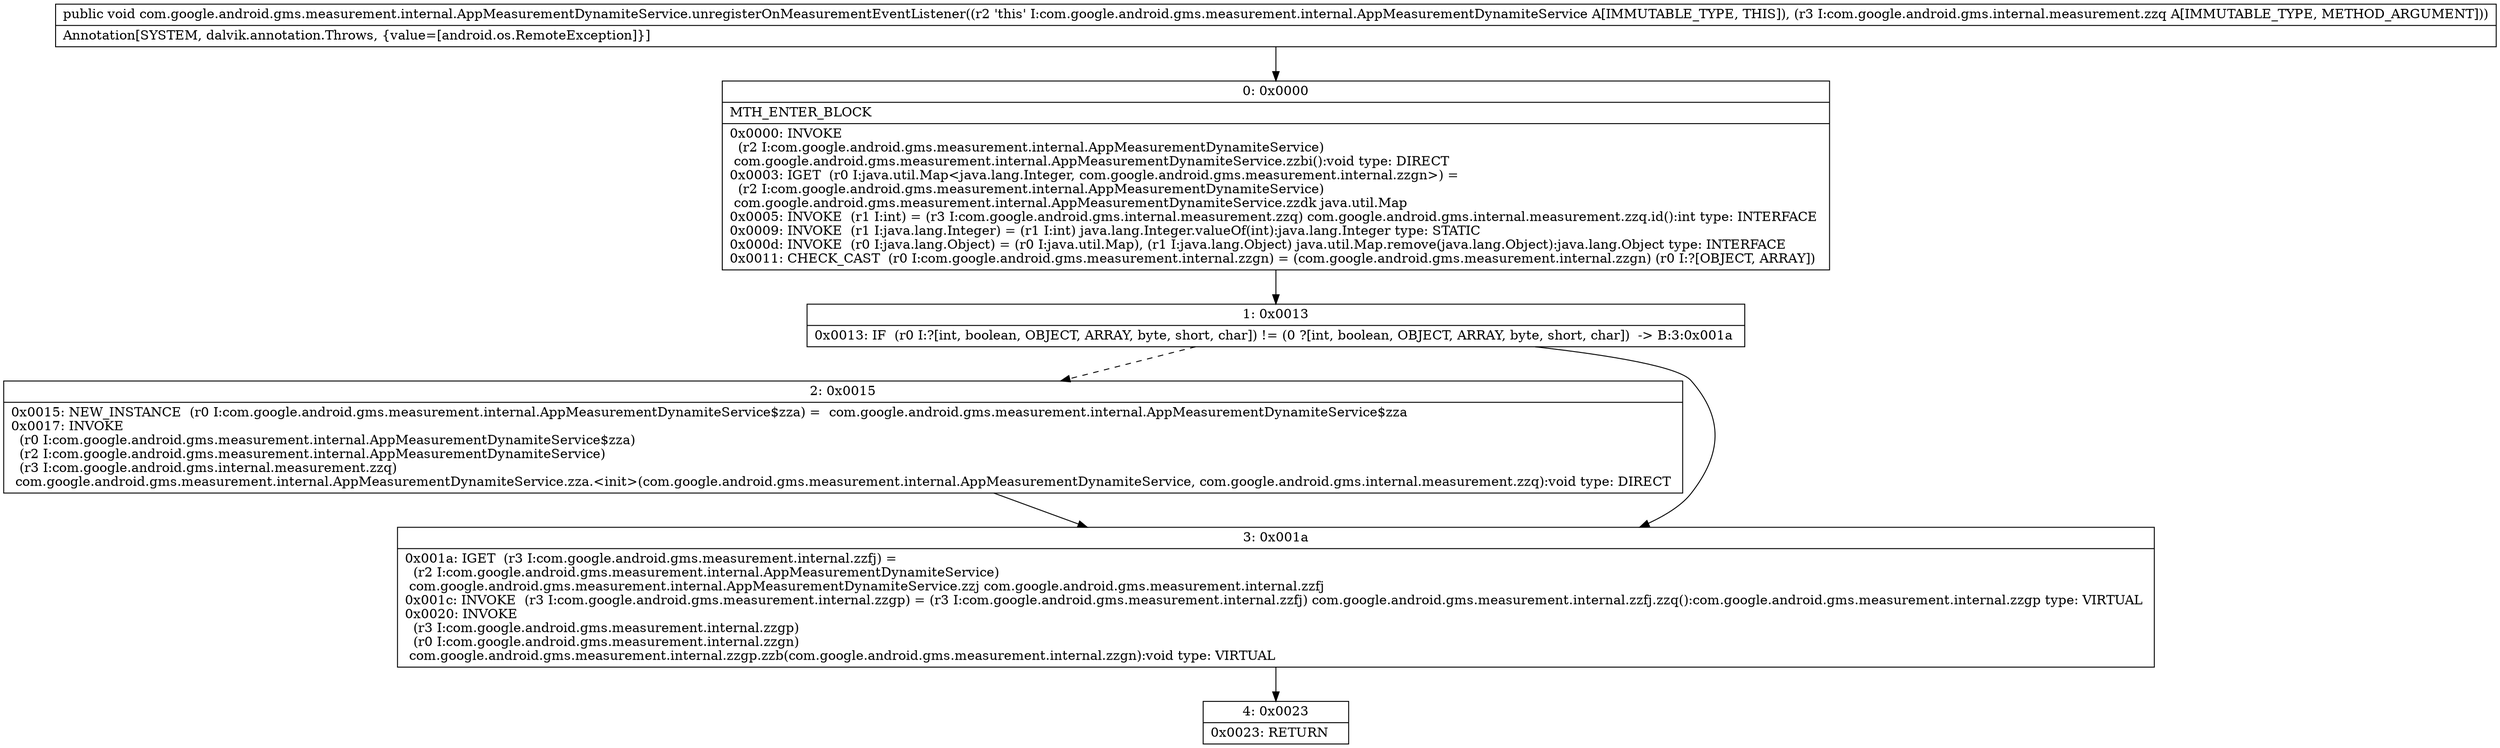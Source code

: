 digraph "CFG forcom.google.android.gms.measurement.internal.AppMeasurementDynamiteService.unregisterOnMeasurementEventListener(Lcom\/google\/android\/gms\/internal\/measurement\/zzq;)V" {
Node_0 [shape=record,label="{0\:\ 0x0000|MTH_ENTER_BLOCK\l|0x0000: INVOKE  \l  (r2 I:com.google.android.gms.measurement.internal.AppMeasurementDynamiteService)\l com.google.android.gms.measurement.internal.AppMeasurementDynamiteService.zzbi():void type: DIRECT \l0x0003: IGET  (r0 I:java.util.Map\<java.lang.Integer, com.google.android.gms.measurement.internal.zzgn\>) = \l  (r2 I:com.google.android.gms.measurement.internal.AppMeasurementDynamiteService)\l com.google.android.gms.measurement.internal.AppMeasurementDynamiteService.zzdk java.util.Map \l0x0005: INVOKE  (r1 I:int) = (r3 I:com.google.android.gms.internal.measurement.zzq) com.google.android.gms.internal.measurement.zzq.id():int type: INTERFACE \l0x0009: INVOKE  (r1 I:java.lang.Integer) = (r1 I:int) java.lang.Integer.valueOf(int):java.lang.Integer type: STATIC \l0x000d: INVOKE  (r0 I:java.lang.Object) = (r0 I:java.util.Map), (r1 I:java.lang.Object) java.util.Map.remove(java.lang.Object):java.lang.Object type: INTERFACE \l0x0011: CHECK_CAST  (r0 I:com.google.android.gms.measurement.internal.zzgn) = (com.google.android.gms.measurement.internal.zzgn) (r0 I:?[OBJECT, ARRAY]) \l}"];
Node_1 [shape=record,label="{1\:\ 0x0013|0x0013: IF  (r0 I:?[int, boolean, OBJECT, ARRAY, byte, short, char]) != (0 ?[int, boolean, OBJECT, ARRAY, byte, short, char])  \-\> B:3:0x001a \l}"];
Node_2 [shape=record,label="{2\:\ 0x0015|0x0015: NEW_INSTANCE  (r0 I:com.google.android.gms.measurement.internal.AppMeasurementDynamiteService$zza) =  com.google.android.gms.measurement.internal.AppMeasurementDynamiteService$zza \l0x0017: INVOKE  \l  (r0 I:com.google.android.gms.measurement.internal.AppMeasurementDynamiteService$zza)\l  (r2 I:com.google.android.gms.measurement.internal.AppMeasurementDynamiteService)\l  (r3 I:com.google.android.gms.internal.measurement.zzq)\l com.google.android.gms.measurement.internal.AppMeasurementDynamiteService.zza.\<init\>(com.google.android.gms.measurement.internal.AppMeasurementDynamiteService, com.google.android.gms.internal.measurement.zzq):void type: DIRECT \l}"];
Node_3 [shape=record,label="{3\:\ 0x001a|0x001a: IGET  (r3 I:com.google.android.gms.measurement.internal.zzfj) = \l  (r2 I:com.google.android.gms.measurement.internal.AppMeasurementDynamiteService)\l com.google.android.gms.measurement.internal.AppMeasurementDynamiteService.zzj com.google.android.gms.measurement.internal.zzfj \l0x001c: INVOKE  (r3 I:com.google.android.gms.measurement.internal.zzgp) = (r3 I:com.google.android.gms.measurement.internal.zzfj) com.google.android.gms.measurement.internal.zzfj.zzq():com.google.android.gms.measurement.internal.zzgp type: VIRTUAL \l0x0020: INVOKE  \l  (r3 I:com.google.android.gms.measurement.internal.zzgp)\l  (r0 I:com.google.android.gms.measurement.internal.zzgn)\l com.google.android.gms.measurement.internal.zzgp.zzb(com.google.android.gms.measurement.internal.zzgn):void type: VIRTUAL \l}"];
Node_4 [shape=record,label="{4\:\ 0x0023|0x0023: RETURN   \l}"];
MethodNode[shape=record,label="{public void com.google.android.gms.measurement.internal.AppMeasurementDynamiteService.unregisterOnMeasurementEventListener((r2 'this' I:com.google.android.gms.measurement.internal.AppMeasurementDynamiteService A[IMMUTABLE_TYPE, THIS]), (r3 I:com.google.android.gms.internal.measurement.zzq A[IMMUTABLE_TYPE, METHOD_ARGUMENT]))  | Annotation[SYSTEM, dalvik.annotation.Throws, \{value=[android.os.RemoteException]\}]\l}"];
MethodNode -> Node_0;
Node_0 -> Node_1;
Node_1 -> Node_2[style=dashed];
Node_1 -> Node_3;
Node_2 -> Node_3;
Node_3 -> Node_4;
}

